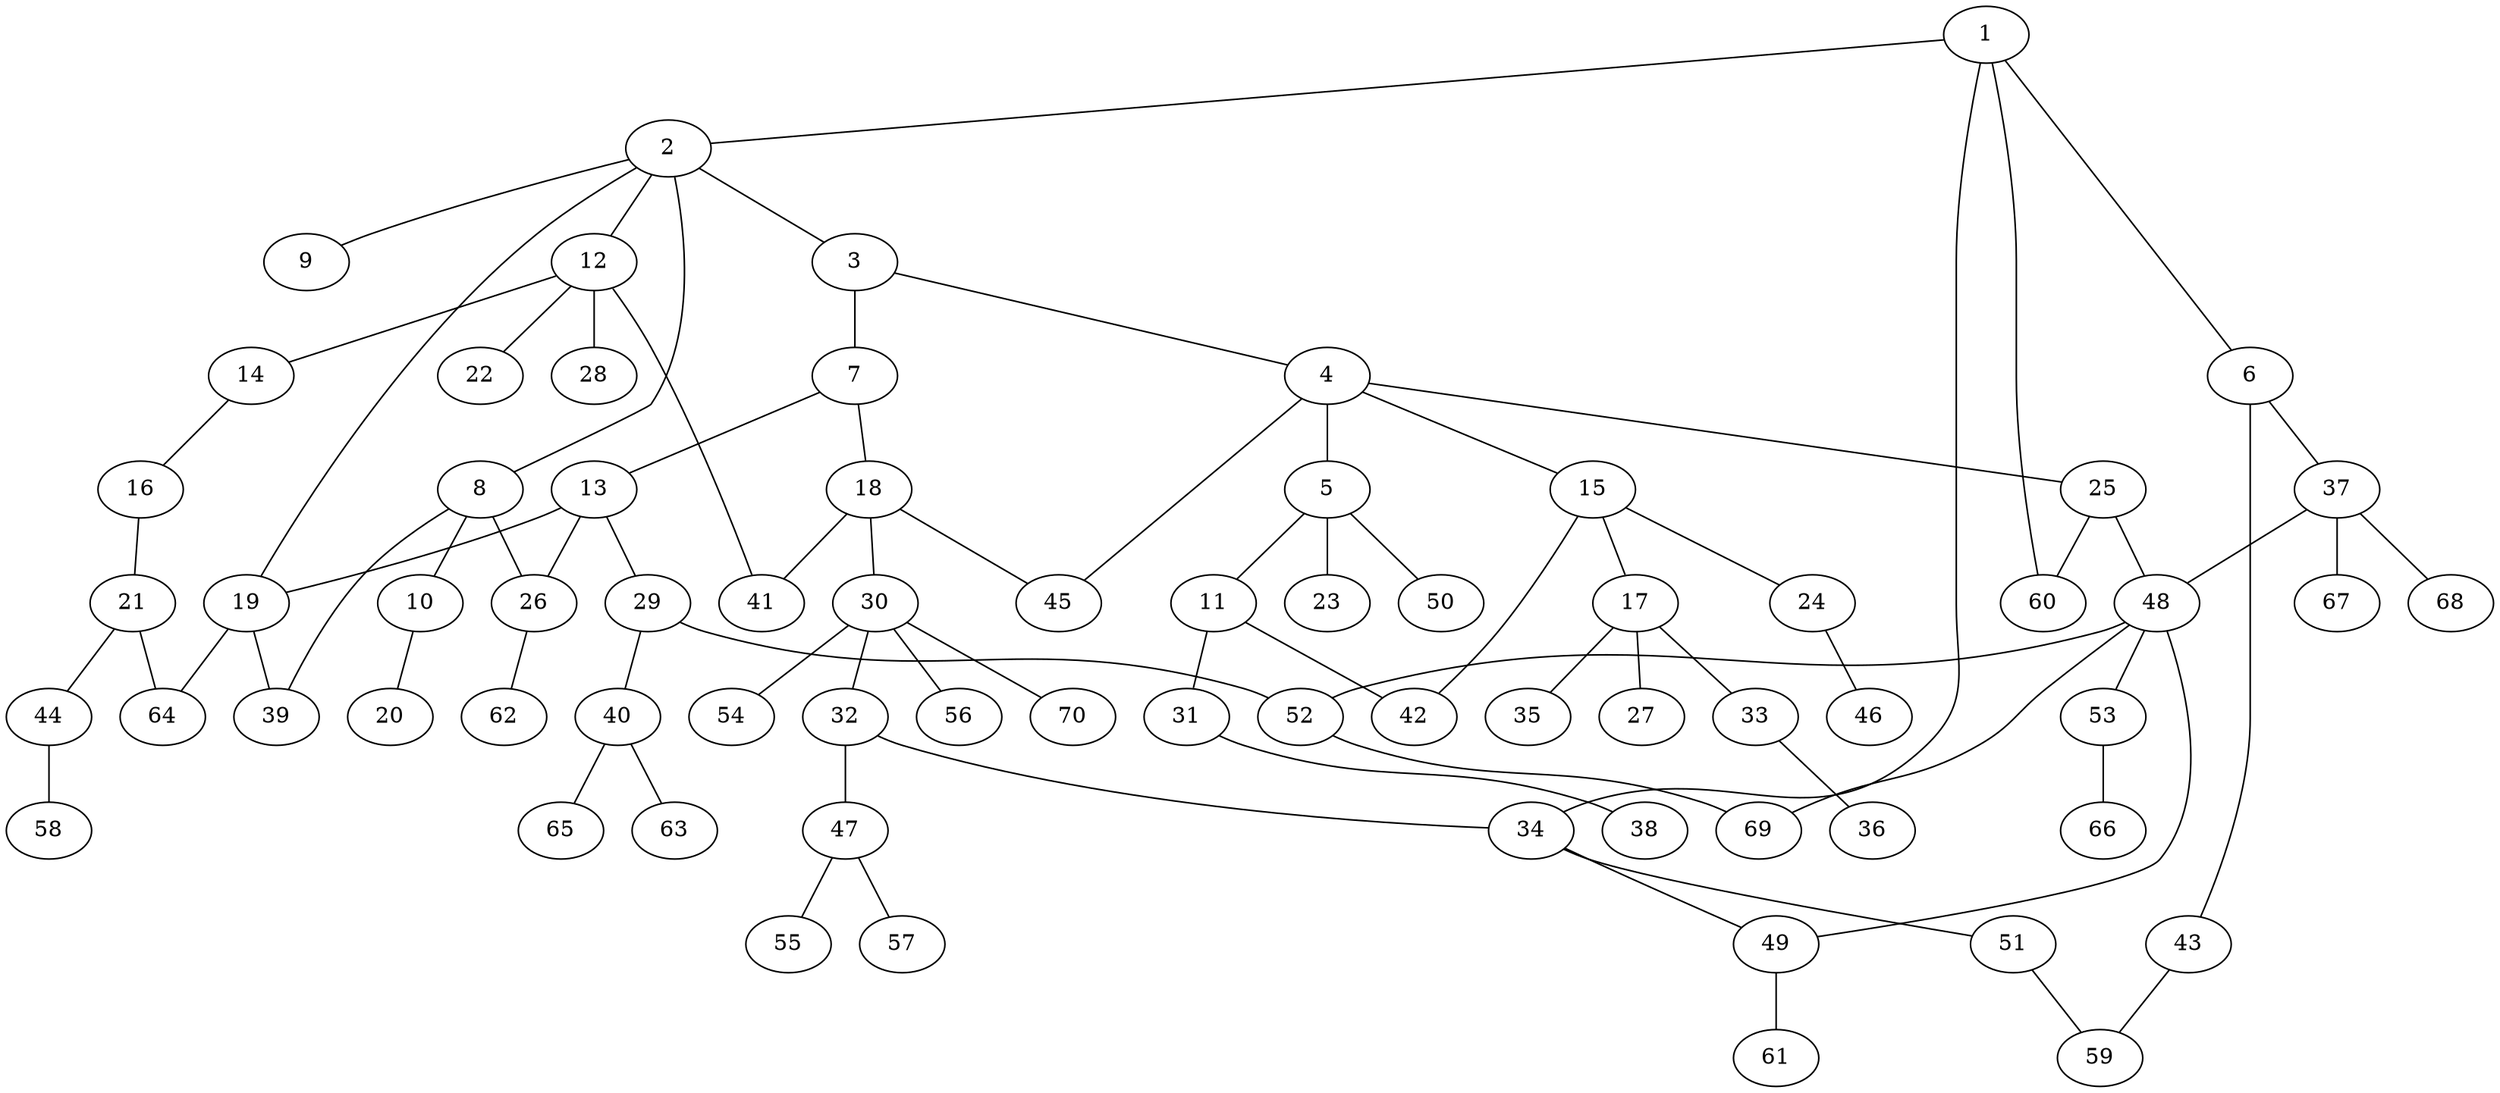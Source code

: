 graph graphname {1--2
1--6
1--34
1--60
2--3
2--8
2--9
2--12
2--19
3--4
3--7
4--5
4--15
4--25
4--45
5--11
5--23
5--50
6--37
6--43
7--13
7--18
8--10
8--26
8--39
10--20
11--31
11--42
12--14
12--22
12--28
12--41
13--19
13--26
13--29
14--16
15--17
15--24
15--42
16--21
17--27
17--33
17--35
18--30
18--41
18--45
19--39
19--64
21--44
21--64
24--46
25--48
25--60
26--62
29--40
29--52
30--32
30--54
30--56
30--70
31--38
32--34
32--47
33--36
34--49
34--51
37--48
37--67
37--68
40--63
40--65
43--59
44--58
47--55
47--57
48--49
48--52
48--53
48--69
49--61
51--59
52--69
53--66
}